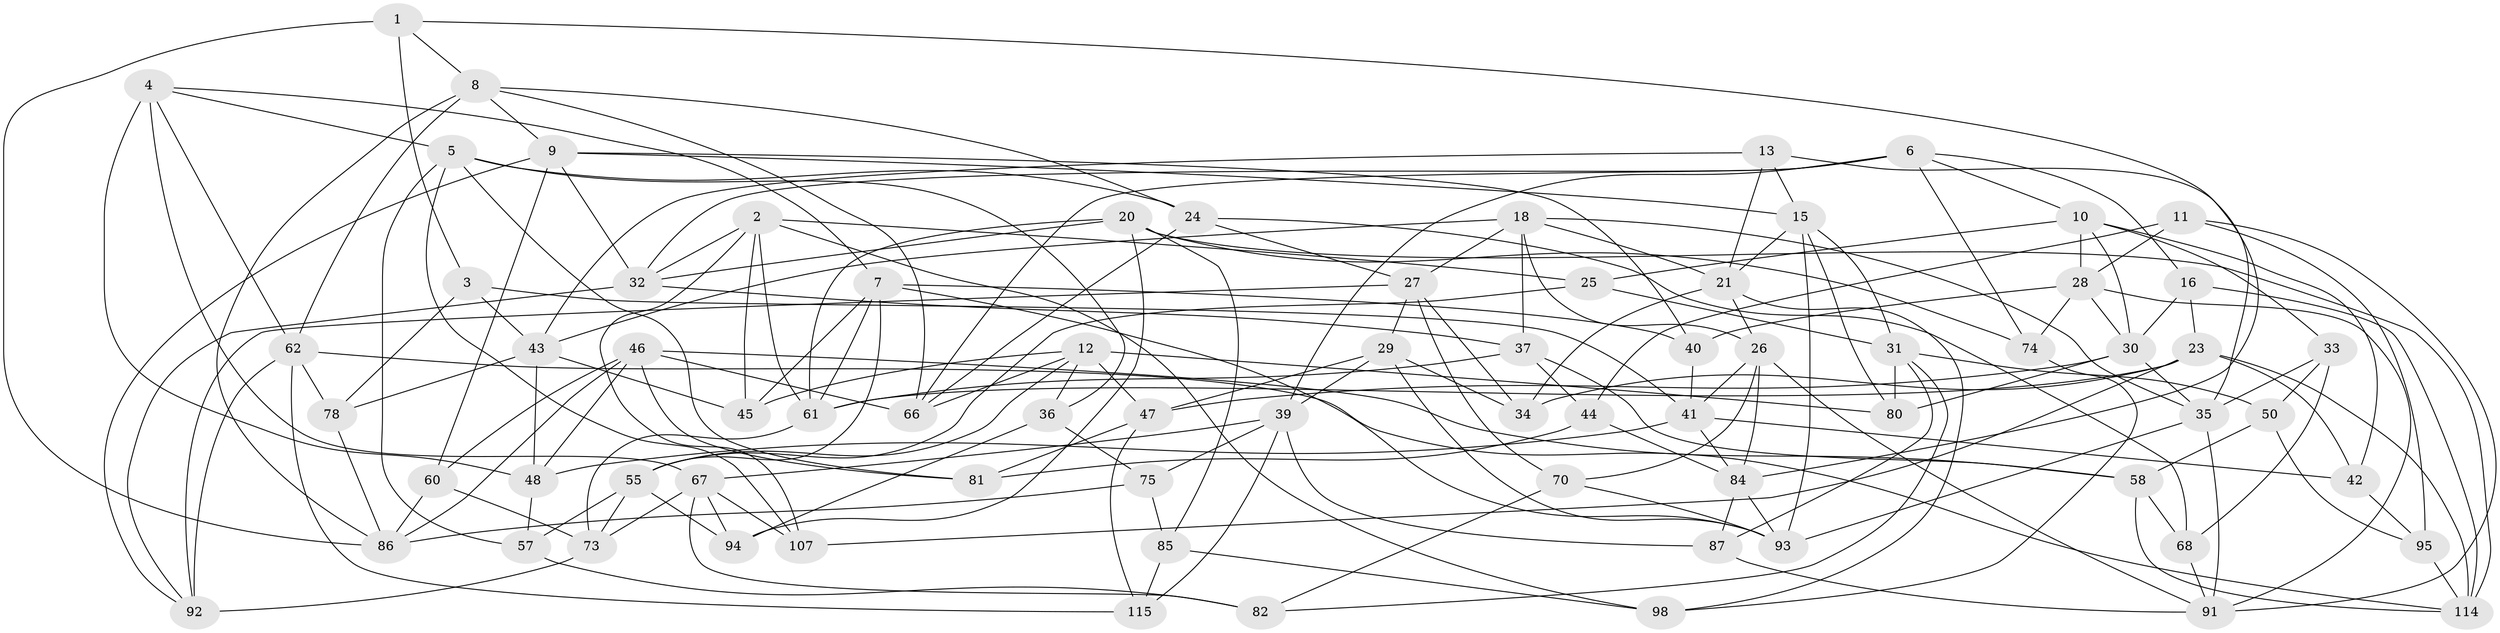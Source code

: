 // original degree distribution, {4: 1.0}
// Generated by graph-tools (version 1.1) at 2025/11/02/27/25 16:11:49]
// undirected, 74 vertices, 186 edges
graph export_dot {
graph [start="1"]
  node [color=gray90,style=filled];
  1;
  2 [super="+59"];
  3;
  4 [super="+49"];
  5 [super="+72"];
  6 [super="+19"];
  7 [super="+22"];
  8 [super="+105"];
  9 [super="+89"];
  10 [super="+14"];
  11;
  12 [super="+88"];
  13;
  15 [super="+17"];
  16;
  18 [super="+38"];
  20 [super="+65"];
  21 [super="+56"];
  23 [super="+112"];
  24 [super="+83"];
  25;
  26 [super="+113"];
  27 [super="+64"];
  28 [super="+77"];
  29 [super="+53"];
  30 [super="+108"];
  31 [super="+76"];
  32 [super="+100"];
  33;
  34;
  35 [super="+103"];
  36;
  37 [super="+71"];
  39 [super="+51"];
  40;
  41 [super="+54"];
  42;
  43 [super="+52"];
  44;
  45;
  46 [super="+104"];
  47 [super="+111"];
  48 [super="+110"];
  50;
  55 [super="+63"];
  57;
  58 [super="+99"];
  60;
  61 [super="+69"];
  62 [super="+109"];
  66 [super="+79"];
  67 [super="+116"];
  68;
  70;
  73 [super="+97"];
  74;
  75;
  78;
  80;
  81;
  82;
  84 [super="+101"];
  85;
  86 [super="+90"];
  87;
  91 [super="+106"];
  92 [super="+96"];
  93 [super="+102"];
  94;
  95;
  98;
  107;
  114 [super="+117"];
  115;
  1 -- 3;
  1 -- 8;
  1 -- 86;
  1 -- 84;
  2 -- 25;
  2 -- 107;
  2 -- 32;
  2 -- 45;
  2 -- 98;
  2 -- 61;
  3 -- 78;
  3 -- 43;
  3 -- 41;
  4 -- 48 [weight=2];
  4 -- 7;
  4 -- 67;
  4 -- 62;
  4 -- 5;
  5 -- 24;
  5 -- 57;
  5 -- 107;
  5 -- 81;
  5 -- 36;
  6 -- 32;
  6 -- 66;
  6 -- 16;
  6 -- 74;
  6 -- 39;
  6 -- 10;
  7 -- 55;
  7 -- 40;
  7 -- 45;
  7 -- 93;
  7 -- 61;
  8 -- 62;
  8 -- 66;
  8 -- 9;
  8 -- 86;
  8 -- 24;
  9 -- 40;
  9 -- 60;
  9 -- 92;
  9 -- 15;
  9 -- 32;
  10 -- 25;
  10 -- 30;
  10 -- 28;
  10 -- 33;
  10 -- 42;
  11 -- 95;
  11 -- 91;
  11 -- 28;
  11 -- 44;
  12 -- 80;
  12 -- 36;
  12 -- 66;
  12 -- 47;
  12 -- 45;
  12 -- 55;
  13 -- 15;
  13 -- 21;
  13 -- 43;
  13 -- 35;
  15 -- 93;
  15 -- 80;
  15 -- 31;
  15 -- 21;
  16 -- 114;
  16 -- 30;
  16 -- 23;
  18 -- 43;
  18 -- 26;
  18 -- 35;
  18 -- 21;
  18 -- 37;
  18 -- 27;
  20 -- 32;
  20 -- 74;
  20 -- 85;
  20 -- 61;
  20 -- 94;
  20 -- 114;
  21 -- 26;
  21 -- 34;
  21 -- 98;
  23 -- 34;
  23 -- 61;
  23 -- 42;
  23 -- 107;
  23 -- 114;
  24 -- 66 [weight=2];
  24 -- 68;
  24 -- 27;
  25 -- 55;
  25 -- 31;
  26 -- 70;
  26 -- 41;
  26 -- 84;
  26 -- 91;
  27 -- 70;
  27 -- 34;
  27 -- 29;
  27 -- 92;
  28 -- 40;
  28 -- 30;
  28 -- 74;
  28 -- 91;
  29 -- 34;
  29 -- 93;
  29 -- 47 [weight=2];
  29 -- 39;
  30 -- 47;
  30 -- 80;
  30 -- 35;
  31 -- 87;
  31 -- 50;
  31 -- 80;
  31 -- 82;
  32 -- 92;
  32 -- 37;
  33 -- 50;
  33 -- 68;
  33 -- 35;
  35 -- 91;
  35 -- 93;
  36 -- 94;
  36 -- 75;
  37 -- 58 [weight=2];
  37 -- 61;
  37 -- 44;
  39 -- 115;
  39 -- 87;
  39 -- 75;
  39 -- 67;
  40 -- 41;
  41 -- 42;
  41 -- 48;
  41 -- 84;
  42 -- 95;
  43 -- 45;
  43 -- 48;
  43 -- 78;
  44 -- 84;
  44 -- 81;
  46 -- 81;
  46 -- 66;
  46 -- 48;
  46 -- 86;
  46 -- 58;
  46 -- 60;
  47 -- 81;
  47 -- 115;
  48 -- 57;
  50 -- 95;
  50 -- 58;
  55 -- 94;
  55 -- 57;
  55 -- 73;
  57 -- 82;
  58 -- 114;
  58 -- 68;
  60 -- 73;
  60 -- 86;
  61 -- 73;
  62 -- 115;
  62 -- 114;
  62 -- 92;
  62 -- 78;
  67 -- 82;
  67 -- 107;
  67 -- 94;
  67 -- 73;
  68 -- 91;
  70 -- 82;
  70 -- 93;
  73 -- 92 [weight=2];
  74 -- 98;
  75 -- 85;
  75 -- 86;
  78 -- 86;
  84 -- 93;
  84 -- 87;
  85 -- 115;
  85 -- 98;
  87 -- 91;
  95 -- 114;
}
